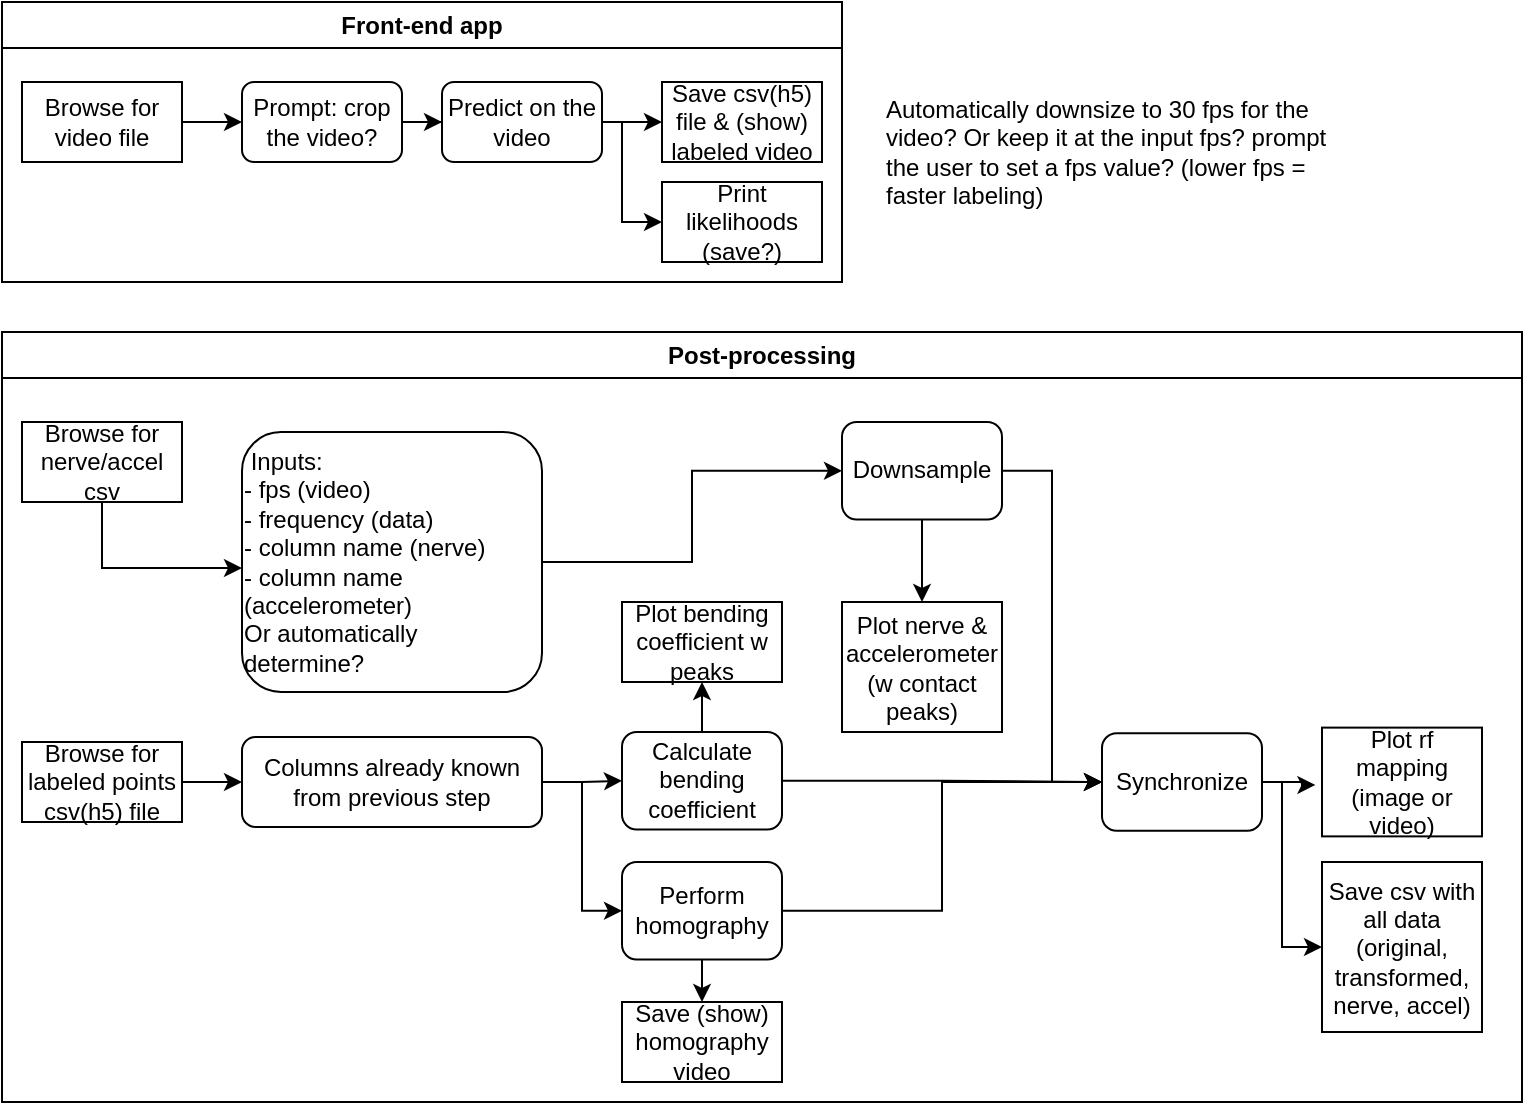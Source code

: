 <mxfile>
    <diagram name="Page-1" id="vNVrnEABNTlf1aJvdIIX">
        <mxGraphModel dx="962" dy="786" grid="1" gridSize="10" guides="1" tooltips="1" connect="1" arrows="1" fold="1" page="1" pageScale="1" pageWidth="827" pageHeight="1169" background="#ffffff" math="0" shadow="0">
            <root>
                <mxCell id="0"/>
                <mxCell id="1" parent="0"/>
                <mxCell id="pD3Jry5jMXSjcFZiKpdW-15" value="Front-end app" style="swimlane;whiteSpace=wrap;html=1;" parent="1" vertex="1">
                    <mxGeometry x="40" y="320" width="420" height="140" as="geometry"/>
                </mxCell>
                <mxCell id="pD3Jry5jMXSjcFZiKpdW-1" value="&lt;div&gt;Browse for video file&lt;/div&gt;" style="rounded=0;whiteSpace=wrap;html=1;" parent="pD3Jry5jMXSjcFZiKpdW-15" vertex="1">
                    <mxGeometry x="10" y="40" width="80" height="40" as="geometry"/>
                </mxCell>
                <mxCell id="pD3Jry5jMXSjcFZiKpdW-7" value="&lt;div&gt;Save csv(h5) file &amp;amp; (show) labeled video&lt;/div&gt;" style="rounded=0;whiteSpace=wrap;html=1;" parent="pD3Jry5jMXSjcFZiKpdW-15" vertex="1">
                    <mxGeometry x="330" y="40" width="80" height="40" as="geometry"/>
                </mxCell>
                <mxCell id="pD3Jry5jMXSjcFZiKpdW-17" style="edgeStyle=orthogonalEdgeStyle;rounded=0;orthogonalLoop=1;jettySize=auto;html=1;entryX=0;entryY=0.5;entryDx=0;entryDy=0;" parent="pD3Jry5jMXSjcFZiKpdW-15" source="pD3Jry5jMXSjcFZiKpdW-10" target="pD3Jry5jMXSjcFZiKpdW-16" edge="1">
                    <mxGeometry relative="1" as="geometry">
                        <Array as="points">
                            <mxPoint x="310" y="60"/>
                            <mxPoint x="310" y="110"/>
                        </Array>
                    </mxGeometry>
                </mxCell>
                <mxCell id="pD3Jry5jMXSjcFZiKpdW-10" value="Predict on the video" style="rounded=1;whiteSpace=wrap;html=1;" parent="pD3Jry5jMXSjcFZiKpdW-15" vertex="1">
                    <mxGeometry x="220" y="40" width="80" height="40" as="geometry"/>
                </mxCell>
                <mxCell id="pD3Jry5jMXSjcFZiKpdW-9" value="Prompt: crop the video?" style="rounded=1;whiteSpace=wrap;html=1;" parent="pD3Jry5jMXSjcFZiKpdW-15" vertex="1">
                    <mxGeometry x="120" y="40" width="80" height="40" as="geometry"/>
                </mxCell>
                <mxCell id="pD3Jry5jMXSjcFZiKpdW-13" style="edgeStyle=orthogonalEdgeStyle;rounded=0;orthogonalLoop=1;jettySize=auto;html=1;" parent="pD3Jry5jMXSjcFZiKpdW-15" source="pD3Jry5jMXSjcFZiKpdW-10" target="pD3Jry5jMXSjcFZiKpdW-7" edge="1">
                    <mxGeometry relative="1" as="geometry"/>
                </mxCell>
                <mxCell id="pD3Jry5jMXSjcFZiKpdW-11" style="edgeStyle=orthogonalEdgeStyle;rounded=0;orthogonalLoop=1;jettySize=auto;html=1;entryX=0;entryY=0.5;entryDx=0;entryDy=0;" parent="pD3Jry5jMXSjcFZiKpdW-15" source="pD3Jry5jMXSjcFZiKpdW-1" target="pD3Jry5jMXSjcFZiKpdW-9" edge="1">
                    <mxGeometry relative="1" as="geometry"/>
                </mxCell>
                <mxCell id="pD3Jry5jMXSjcFZiKpdW-12" style="edgeStyle=orthogonalEdgeStyle;rounded=0;orthogonalLoop=1;jettySize=auto;html=1;entryX=0;entryY=0.5;entryDx=0;entryDy=0;" parent="pD3Jry5jMXSjcFZiKpdW-15" source="pD3Jry5jMXSjcFZiKpdW-9" target="pD3Jry5jMXSjcFZiKpdW-10" edge="1">
                    <mxGeometry relative="1" as="geometry"/>
                </mxCell>
                <mxCell id="pD3Jry5jMXSjcFZiKpdW-16" value="&lt;div&gt;Print likelihoods (save?)&lt;/div&gt;" style="rounded=0;whiteSpace=wrap;html=1;" parent="pD3Jry5jMXSjcFZiKpdW-15" vertex="1">
                    <mxGeometry x="330" y="90" width="80" height="40" as="geometry"/>
                </mxCell>
                <mxCell id="pD3Jry5jMXSjcFZiKpdW-18" value="Post-processing" style="swimlane;whiteSpace=wrap;html=1;" parent="1" vertex="1">
                    <mxGeometry x="40" y="485" width="760" height="385" as="geometry"/>
                </mxCell>
                <mxCell id="pD3Jry5jMXSjcFZiKpdW-28" style="edgeStyle=orthogonalEdgeStyle;rounded=0;orthogonalLoop=1;jettySize=auto;html=1;" parent="pD3Jry5jMXSjcFZiKpdW-18" source="pD3Jry5jMXSjcFZiKpdW-19" target="pD3Jry5jMXSjcFZiKpdW-27" edge="1">
                    <mxGeometry relative="1" as="geometry">
                        <Array as="points">
                            <mxPoint x="50" y="118"/>
                        </Array>
                    </mxGeometry>
                </mxCell>
                <mxCell id="pD3Jry5jMXSjcFZiKpdW-19" value="&lt;div&gt;Browse for nerve/accel csv&lt;/div&gt;" style="rounded=0;whiteSpace=wrap;html=1;" parent="pD3Jry5jMXSjcFZiKpdW-18" vertex="1">
                    <mxGeometry x="10" y="45" width="80" height="40" as="geometry"/>
                </mxCell>
                <mxCell id="pD3Jry5jMXSjcFZiKpdW-45" style="edgeStyle=orthogonalEdgeStyle;rounded=0;orthogonalLoop=1;jettySize=auto;html=1;entryX=0;entryY=0.5;entryDx=0;entryDy=0;" parent="pD3Jry5jMXSjcFZiKpdW-18" source="pD3Jry5jMXSjcFZiKpdW-27" target="pD3Jry5jMXSjcFZiKpdW-44" edge="1">
                    <mxGeometry relative="1" as="geometry"/>
                </mxCell>
                <mxCell id="pD3Jry5jMXSjcFZiKpdW-27" value="&lt;div style=&quot;text-align: left;&quot;&gt;&amp;nbsp;Inputs:&lt;/div&gt;&lt;div align=&quot;left&quot;&gt;&lt;span style=&quot;background-color: transparent; text-align: center;&quot;&gt;- fps (video)&lt;/span&gt;&lt;br&gt;&lt;span style=&quot;background-color: transparent; text-align: center;&quot;&gt;- frequency (data)&lt;/span&gt;&lt;br&gt;&lt;span style=&quot;background-color: transparent; text-align: center;&quot;&gt;- column name (nerve)&lt;/span&gt;&lt;br&gt;&lt;span style=&quot;background-color: transparent; text-align: center;&quot;&gt;- column name (accelerometer)&lt;/span&gt;&lt;br&gt;&lt;div&gt;Or automatically determine?&lt;/div&gt;&lt;/div&gt;" style="rounded=1;whiteSpace=wrap;html=1;" parent="pD3Jry5jMXSjcFZiKpdW-18" vertex="1">
                    <mxGeometry x="120" y="50" width="150" height="130" as="geometry"/>
                </mxCell>
                <mxCell id="pD3Jry5jMXSjcFZiKpdW-32" style="edgeStyle=orthogonalEdgeStyle;rounded=0;orthogonalLoop=1;jettySize=auto;html=1;entryX=0;entryY=0.5;entryDx=0;entryDy=0;" parent="pD3Jry5jMXSjcFZiKpdW-18" source="pD3Jry5jMXSjcFZiKpdW-30" target="pD3Jry5jMXSjcFZiKpdW-31" edge="1">
                    <mxGeometry relative="1" as="geometry"/>
                </mxCell>
                <mxCell id="pD3Jry5jMXSjcFZiKpdW-30" value="&lt;div&gt;Browse for labeled points csv(h5) file&lt;/div&gt;" style="rounded=0;whiteSpace=wrap;html=1;" parent="pD3Jry5jMXSjcFZiKpdW-18" vertex="1">
                    <mxGeometry x="10" y="205" width="80" height="40" as="geometry"/>
                </mxCell>
                <mxCell id="pD3Jry5jMXSjcFZiKpdW-39" style="edgeStyle=orthogonalEdgeStyle;rounded=0;orthogonalLoop=1;jettySize=auto;html=1;entryX=0;entryY=0.5;entryDx=0;entryDy=0;" parent="pD3Jry5jMXSjcFZiKpdW-18" source="pD3Jry5jMXSjcFZiKpdW-31" target="pD3Jry5jMXSjcFZiKpdW-35" edge="1">
                    <mxGeometry relative="1" as="geometry"/>
                </mxCell>
                <mxCell id="pD3Jry5jMXSjcFZiKpdW-43" style="edgeStyle=orthogonalEdgeStyle;rounded=0;orthogonalLoop=1;jettySize=auto;html=1;entryX=0;entryY=0.5;entryDx=0;entryDy=0;" parent="pD3Jry5jMXSjcFZiKpdW-18" source="pD3Jry5jMXSjcFZiKpdW-31" target="pD3Jry5jMXSjcFZiKpdW-40" edge="1">
                    <mxGeometry relative="1" as="geometry"/>
                </mxCell>
                <mxCell id="pD3Jry5jMXSjcFZiKpdW-31" value="Columns already known from previous step" style="rounded=1;whiteSpace=wrap;html=1;" parent="pD3Jry5jMXSjcFZiKpdW-18" vertex="1">
                    <mxGeometry x="120" y="202.5" width="150" height="45" as="geometry"/>
                </mxCell>
                <mxCell id="pD3Jry5jMXSjcFZiKpdW-37" style="edgeStyle=orthogonalEdgeStyle;rounded=0;orthogonalLoop=1;jettySize=auto;html=1;entryX=0.5;entryY=1;entryDx=0;entryDy=0;" parent="pD3Jry5jMXSjcFZiKpdW-18" source="pD3Jry5jMXSjcFZiKpdW-35" target="pD3Jry5jMXSjcFZiKpdW-36" edge="1">
                    <mxGeometry relative="1" as="geometry"/>
                </mxCell>
                <mxCell id="pD3Jry5jMXSjcFZiKpdW-49" style="edgeStyle=orthogonalEdgeStyle;rounded=0;orthogonalLoop=1;jettySize=auto;html=1;entryX=0;entryY=0.5;entryDx=0;entryDy=0;" parent="pD3Jry5jMXSjcFZiKpdW-18" source="pD3Jry5jMXSjcFZiKpdW-35" target="pD3Jry5jMXSjcFZiKpdW-48" edge="1">
                    <mxGeometry relative="1" as="geometry"/>
                </mxCell>
                <mxCell id="pD3Jry5jMXSjcFZiKpdW-35" value="Calculate bending coefficient" style="rounded=1;whiteSpace=wrap;html=1;" parent="pD3Jry5jMXSjcFZiKpdW-18" vertex="1">
                    <mxGeometry x="310" y="200" width="80" height="48.75" as="geometry"/>
                </mxCell>
                <mxCell id="pD3Jry5jMXSjcFZiKpdW-36" value="&lt;div&gt;Plot bending coefficient w peaks&lt;/div&gt;" style="rounded=0;whiteSpace=wrap;html=1;" parent="pD3Jry5jMXSjcFZiKpdW-18" vertex="1">
                    <mxGeometry x="310" y="135" width="80" height="40" as="geometry"/>
                </mxCell>
                <mxCell id="pD3Jry5jMXSjcFZiKpdW-42" style="edgeStyle=orthogonalEdgeStyle;rounded=0;orthogonalLoop=1;jettySize=auto;html=1;" parent="pD3Jry5jMXSjcFZiKpdW-18" source="pD3Jry5jMXSjcFZiKpdW-40" target="pD3Jry5jMXSjcFZiKpdW-41" edge="1">
                    <mxGeometry relative="1" as="geometry"/>
                </mxCell>
                <mxCell id="pD3Jry5jMXSjcFZiKpdW-50" style="edgeStyle=orthogonalEdgeStyle;rounded=0;orthogonalLoop=1;jettySize=auto;html=1;entryX=0;entryY=0.5;entryDx=0;entryDy=0;" parent="pD3Jry5jMXSjcFZiKpdW-18" source="pD3Jry5jMXSjcFZiKpdW-40" target="pD3Jry5jMXSjcFZiKpdW-48" edge="1">
                    <mxGeometry relative="1" as="geometry"/>
                </mxCell>
                <mxCell id="pD3Jry5jMXSjcFZiKpdW-40" value="Perform homography" style="rounded=1;whiteSpace=wrap;html=1;" parent="pD3Jry5jMXSjcFZiKpdW-18" vertex="1">
                    <mxGeometry x="310" y="265" width="80" height="48.75" as="geometry"/>
                </mxCell>
                <mxCell id="pD3Jry5jMXSjcFZiKpdW-41" value="&lt;div&gt;Save (show) homography video&lt;/div&gt;" style="rounded=0;whiteSpace=wrap;html=1;" parent="pD3Jry5jMXSjcFZiKpdW-18" vertex="1">
                    <mxGeometry x="310" y="335" width="80" height="40" as="geometry"/>
                </mxCell>
                <mxCell id="pD3Jry5jMXSjcFZiKpdW-47" style="edgeStyle=orthogonalEdgeStyle;rounded=0;orthogonalLoop=1;jettySize=auto;html=1;entryX=0.5;entryY=0;entryDx=0;entryDy=0;" parent="pD3Jry5jMXSjcFZiKpdW-18" source="pD3Jry5jMXSjcFZiKpdW-44" target="pD3Jry5jMXSjcFZiKpdW-46" edge="1">
                    <mxGeometry relative="1" as="geometry"/>
                </mxCell>
                <mxCell id="pD3Jry5jMXSjcFZiKpdW-51" style="edgeStyle=orthogonalEdgeStyle;rounded=0;orthogonalLoop=1;jettySize=auto;html=1;entryX=0;entryY=0.5;entryDx=0;entryDy=0;" parent="pD3Jry5jMXSjcFZiKpdW-18" source="pD3Jry5jMXSjcFZiKpdW-44" target="pD3Jry5jMXSjcFZiKpdW-48" edge="1">
                    <mxGeometry relative="1" as="geometry"/>
                </mxCell>
                <mxCell id="pD3Jry5jMXSjcFZiKpdW-44" value="Downsample" style="rounded=1;whiteSpace=wrap;html=1;" parent="pD3Jry5jMXSjcFZiKpdW-18" vertex="1">
                    <mxGeometry x="420" y="45" width="80" height="48.75" as="geometry"/>
                </mxCell>
                <mxCell id="pD3Jry5jMXSjcFZiKpdW-46" value="&lt;div&gt;Plot nerve &amp;amp; accelerometer (w contact peaks)&lt;/div&gt;" style="rounded=0;whiteSpace=wrap;html=1;" parent="pD3Jry5jMXSjcFZiKpdW-18" vertex="1">
                    <mxGeometry x="420" y="135" width="80" height="65" as="geometry"/>
                </mxCell>
                <mxCell id="pD3Jry5jMXSjcFZiKpdW-56" style="edgeStyle=orthogonalEdgeStyle;rounded=0;orthogonalLoop=1;jettySize=auto;html=1;entryX=0;entryY=0.5;entryDx=0;entryDy=0;" parent="pD3Jry5jMXSjcFZiKpdW-18" source="pD3Jry5jMXSjcFZiKpdW-48" target="pD3Jry5jMXSjcFZiKpdW-54" edge="1">
                    <mxGeometry relative="1" as="geometry">
                        <Array as="points">
                            <mxPoint x="640" y="225"/>
                            <mxPoint x="640" y="308"/>
                        </Array>
                    </mxGeometry>
                </mxCell>
                <mxCell id="pD3Jry5jMXSjcFZiKpdW-48" value="Synchronize" style="rounded=1;whiteSpace=wrap;html=1;" parent="pD3Jry5jMXSjcFZiKpdW-18" vertex="1">
                    <mxGeometry x="550" y="200.63" width="80" height="48.75" as="geometry"/>
                </mxCell>
                <mxCell id="pD3Jry5jMXSjcFZiKpdW-52" value="Plot rf mapping (image or video)" style="rounded=0;whiteSpace=wrap;html=1;" parent="pD3Jry5jMXSjcFZiKpdW-18" vertex="1">
                    <mxGeometry x="660" y="197.81" width="80" height="54.38" as="geometry"/>
                </mxCell>
                <mxCell id="pD3Jry5jMXSjcFZiKpdW-53" style="edgeStyle=orthogonalEdgeStyle;rounded=0;orthogonalLoop=1;jettySize=auto;html=1;entryX=-0.041;entryY=0.527;entryDx=0;entryDy=0;entryPerimeter=0;" parent="pD3Jry5jMXSjcFZiKpdW-18" source="pD3Jry5jMXSjcFZiKpdW-48" target="pD3Jry5jMXSjcFZiKpdW-52" edge="1">
                    <mxGeometry relative="1" as="geometry"/>
                </mxCell>
                <mxCell id="pD3Jry5jMXSjcFZiKpdW-54" value="Save csv with all data (original, transformed, nerve, accel)" style="rounded=0;whiteSpace=wrap;html=1;" parent="pD3Jry5jMXSjcFZiKpdW-18" vertex="1">
                    <mxGeometry x="660" y="265" width="80" height="85" as="geometry"/>
                </mxCell>
                <mxCell id="pD3Jry5jMXSjcFZiKpdW-23" value="&lt;div align=&quot;left&quot;&gt;Automatically downsize to 30 fps for the video? Or keep it at the input fps? prompt the user to set a fps value? (lower fps = faster labeling)&lt;/div&gt;" style="text;html=1;align=left;verticalAlign=middle;whiteSpace=wrap;rounded=0;" parent="1" vertex="1">
                    <mxGeometry x="480" y="360" width="230" height="70" as="geometry"/>
                </mxCell>
            </root>
        </mxGraphModel>
    </diagram>
</mxfile>